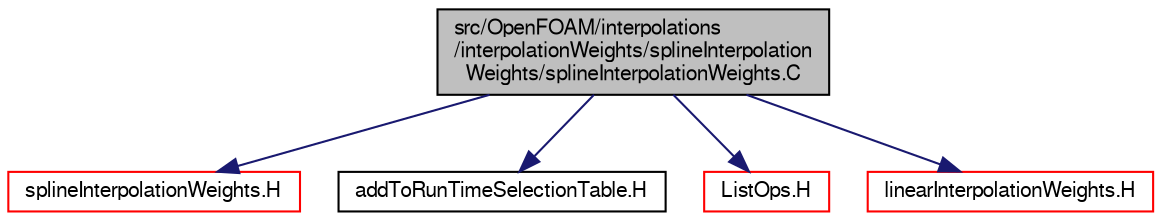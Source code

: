 digraph "src/OpenFOAM/interpolations/interpolationWeights/splineInterpolationWeights/splineInterpolationWeights.C"
{
  bgcolor="transparent";
  edge [fontname="FreeSans",fontsize="10",labelfontname="FreeSans",labelfontsize="10"];
  node [fontname="FreeSans",fontsize="10",shape=record];
  Node0 [label="src/OpenFOAM/interpolations\l/interpolationWeights/splineInterpolation\lWeights/splineInterpolationWeights.C",height=0.2,width=0.4,color="black", fillcolor="grey75", style="filled", fontcolor="black"];
  Node0 -> Node1 [color="midnightblue",fontsize="10",style="solid",fontname="FreeSans"];
  Node1 [label="splineInterpolationWeights.H",height=0.2,width=0.4,color="red",URL="$a10472.html"];
  Node0 -> Node114 [color="midnightblue",fontsize="10",style="solid",fontname="FreeSans"];
  Node114 [label="addToRunTimeSelectionTable.H",height=0.2,width=0.4,color="black",URL="$a09263.html",tooltip="Macros for easy insertion into run-time selection tables. "];
  Node0 -> Node76 [color="midnightblue",fontsize="10",style="solid",fontname="FreeSans"];
  Node76 [label="ListOps.H",height=0.2,width=0.4,color="red",URL="$a08687.html",tooltip="Various functions to operate on Lists. "];
  Node0 -> Node115 [color="midnightblue",fontsize="10",style="solid",fontname="FreeSans"];
  Node115 [label="linearInterpolationWeights.H",height=0.2,width=0.4,color="red",URL="$a10466.html"];
}
